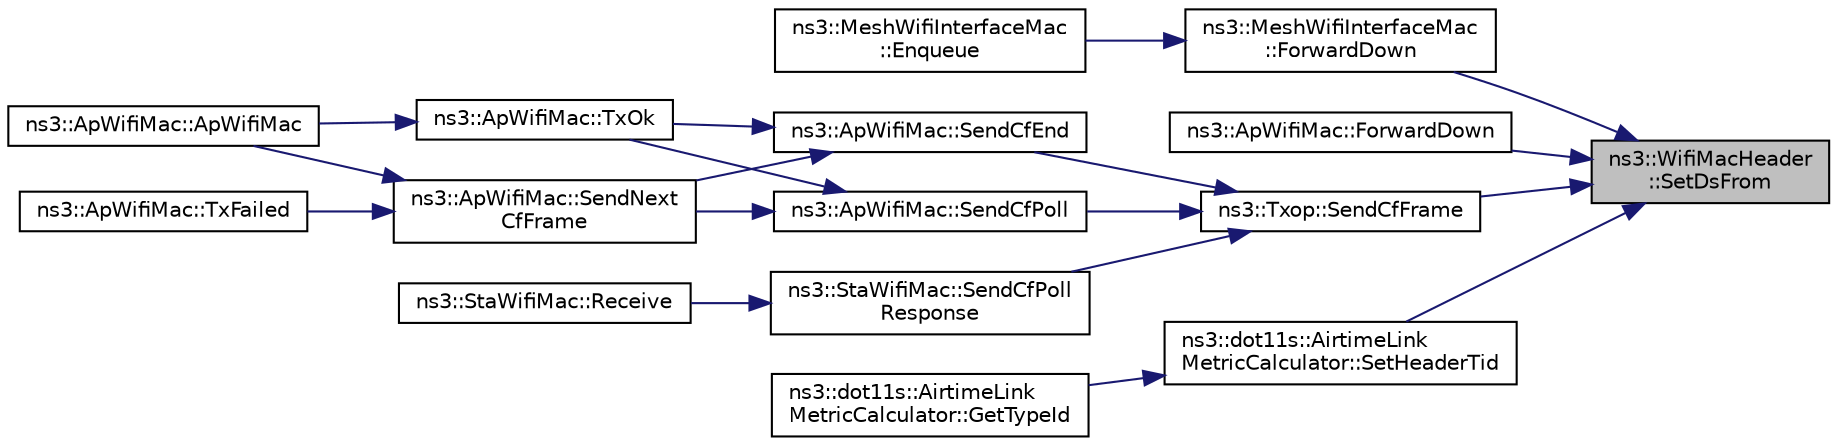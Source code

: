 digraph "ns3::WifiMacHeader::SetDsFrom"
{
 // LATEX_PDF_SIZE
  edge [fontname="Helvetica",fontsize="10",labelfontname="Helvetica",labelfontsize="10"];
  node [fontname="Helvetica",fontsize="10",shape=record];
  rankdir="RL";
  Node1 [label="ns3::WifiMacHeader\l::SetDsFrom",height=0.2,width=0.4,color="black", fillcolor="grey75", style="filled", fontcolor="black",tooltip="Set the From DS bit in the Frame Control field."];
  Node1 -> Node2 [dir="back",color="midnightblue",fontsize="10",style="solid",fontname="Helvetica"];
  Node2 [label="ns3::MeshWifiInterfaceMac\l::ForwardDown",height=0.2,width=0.4,color="black", fillcolor="white", style="filled",URL="$classns3_1_1_mesh_wifi_interface_mac.html#a0777f6d7898e1db7c6931450bb233c5c",tooltip="Send frame."];
  Node2 -> Node3 [dir="back",color="midnightblue",fontsize="10",style="solid",fontname="Helvetica"];
  Node3 [label="ns3::MeshWifiInterfaceMac\l::Enqueue",height=0.2,width=0.4,color="black", fillcolor="white", style="filled",URL="$classns3_1_1_mesh_wifi_interface_mac.html#acaa01779bd95e8c6af443a2a729fdab5",tooltip=" "];
  Node1 -> Node4 [dir="back",color="midnightblue",fontsize="10",style="solid",fontname="Helvetica"];
  Node4 [label="ns3::ApWifiMac::ForwardDown",height=0.2,width=0.4,color="black", fillcolor="white", style="filled",URL="$classns3_1_1_ap_wifi_mac.html#aa311e26f32fea82c50ac2d92ea627774",tooltip="Forward the packet down to DCF/EDCAF (enqueue the packet)."];
  Node1 -> Node5 [dir="back",color="midnightblue",fontsize="10",style="solid",fontname="Helvetica"];
  Node5 [label="ns3::Txop::SendCfFrame",height=0.2,width=0.4,color="black", fillcolor="white", style="filled",URL="$classns3_1_1_txop.html#a9bd5d9353a092b4cfe7896451fb768d6",tooltip="Sends CF frame to STA with address addr."];
  Node5 -> Node6 [dir="back",color="midnightblue",fontsize="10",style="solid",fontname="Helvetica"];
  Node6 [label="ns3::ApWifiMac::SendCfEnd",height=0.2,width=0.4,color="black", fillcolor="white", style="filled",URL="$classns3_1_1_ap_wifi_mac.html#af00f4ecc30b8f864b9fd3ffc88e1694a",tooltip="Send a CF-End packet."];
  Node6 -> Node7 [dir="back",color="midnightblue",fontsize="10",style="solid",fontname="Helvetica"];
  Node7 [label="ns3::ApWifiMac::SendNext\lCfFrame",height=0.2,width=0.4,color="black", fillcolor="white", style="filled",URL="$classns3_1_1_ap_wifi_mac.html#a0ee7a463c85dbba15b44213acec5f203",tooltip="Determine what is the next PCF frame and trigger its transmission."];
  Node7 -> Node8 [dir="back",color="midnightblue",fontsize="10",style="solid",fontname="Helvetica"];
  Node8 [label="ns3::ApWifiMac::ApWifiMac",height=0.2,width=0.4,color="black", fillcolor="white", style="filled",URL="$classns3_1_1_ap_wifi_mac.html#a6fda79b577eb79eaabceb05a36e27b44",tooltip=" "];
  Node7 -> Node9 [dir="back",color="midnightblue",fontsize="10",style="solid",fontname="Helvetica"];
  Node9 [label="ns3::ApWifiMac::TxFailed",height=0.2,width=0.4,color="black", fillcolor="white", style="filled",URL="$classns3_1_1_ap_wifi_mac.html#aecabca257eb2b43205eeefd63d09de95",tooltip="The packet we sent was successfully received by the receiver (i.e."];
  Node6 -> Node10 [dir="back",color="midnightblue",fontsize="10",style="solid",fontname="Helvetica"];
  Node10 [label="ns3::ApWifiMac::TxOk",height=0.2,width=0.4,color="black", fillcolor="white", style="filled",URL="$classns3_1_1_ap_wifi_mac.html#a42c321554bcf340cf7d3da46ad95b836",tooltip="The packet we sent was successfully received by the receiver (i.e."];
  Node10 -> Node8 [dir="back",color="midnightblue",fontsize="10",style="solid",fontname="Helvetica"];
  Node5 -> Node11 [dir="back",color="midnightblue",fontsize="10",style="solid",fontname="Helvetica"];
  Node11 [label="ns3::ApWifiMac::SendCfPoll",height=0.2,width=0.4,color="black", fillcolor="white", style="filled",URL="$classns3_1_1_ap_wifi_mac.html#a221026de06881ae5e6708884ca77ebcd",tooltip="Send a CF-Poll packet to the next polling STA."];
  Node11 -> Node7 [dir="back",color="midnightblue",fontsize="10",style="solid",fontname="Helvetica"];
  Node11 -> Node10 [dir="back",color="midnightblue",fontsize="10",style="solid",fontname="Helvetica"];
  Node5 -> Node12 [dir="back",color="midnightblue",fontsize="10",style="solid",fontname="Helvetica"];
  Node12 [label="ns3::StaWifiMac::SendCfPoll\lResponse",height=0.2,width=0.4,color="black", fillcolor="white", style="filled",URL="$classns3_1_1_sta_wifi_mac.html#a8592d07158ef04a73d9bfd8e655d04f3",tooltip="Forward a CF-Poll response packet to the CFP queue."];
  Node12 -> Node13 [dir="back",color="midnightblue",fontsize="10",style="solid",fontname="Helvetica"];
  Node13 [label="ns3::StaWifiMac::Receive",height=0.2,width=0.4,color="black", fillcolor="white", style="filled",URL="$classns3_1_1_sta_wifi_mac.html#a3ccd3b2dd36c5b80ba53eb57b6c96e96",tooltip="Handle a received packet."];
  Node1 -> Node14 [dir="back",color="midnightblue",fontsize="10",style="solid",fontname="Helvetica"];
  Node14 [label="ns3::dot11s::AirtimeLink\lMetricCalculator::SetHeaderTid",height=0.2,width=0.4,color="black", fillcolor="white", style="filled",URL="$classns3_1_1dot11s_1_1_airtime_link_metric_calculator.html#aa6cca3c42a0677e2b168275d88e19dbb",tooltip="Set header TID from the Dot11MetricTid attribute."];
  Node14 -> Node15 [dir="back",color="midnightblue",fontsize="10",style="solid",fontname="Helvetica"];
  Node15 [label="ns3::dot11s::AirtimeLink\lMetricCalculator::GetTypeId",height=0.2,width=0.4,color="black", fillcolor="white", style="filled",URL="$classns3_1_1dot11s_1_1_airtime_link_metric_calculator.html#af622528b17c03be70643f061a7e8293c",tooltip="Get the type ID."];
}
